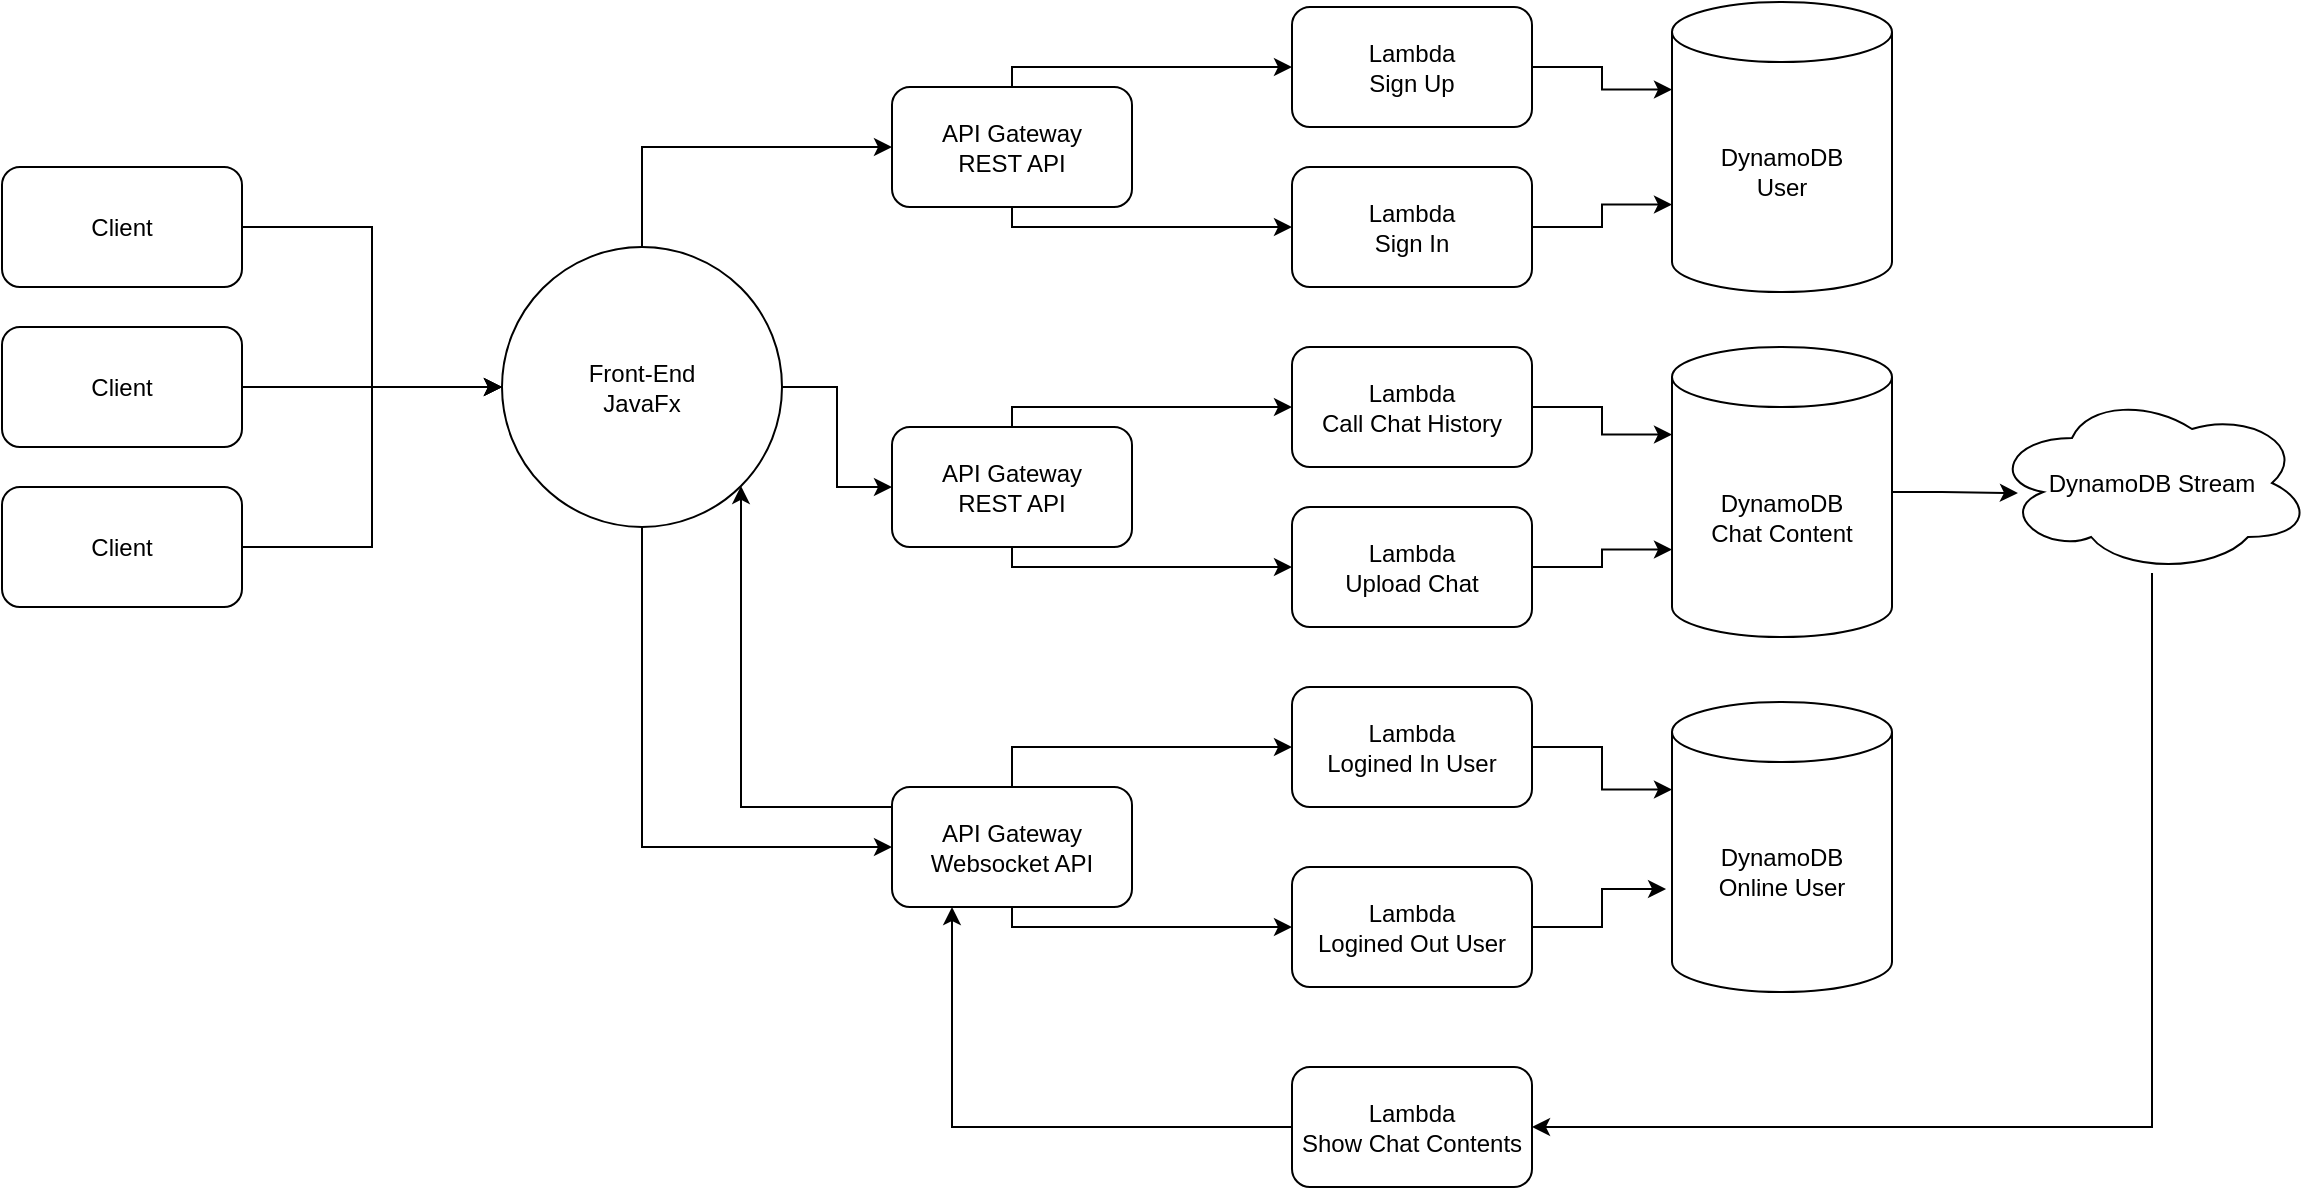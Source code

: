 <mxfile version="23.1.5" type="device">
  <diagram name="페이지-1" id="TNTKnOIE_soPbpbf8GO_">
    <mxGraphModel dx="1969" dy="1125" grid="1" gridSize="10" guides="1" tooltips="1" connect="1" arrows="1" fold="1" page="1" pageScale="1" pageWidth="850" pageHeight="1100" math="0" shadow="0">
      <root>
        <mxCell id="0" />
        <mxCell id="1" parent="0" />
        <mxCell id="S3ZYmZpTCyuNehp0bLJX-6" style="edgeStyle=orthogonalEdgeStyle;rounded=0;orthogonalLoop=1;jettySize=auto;html=1;entryX=0;entryY=0.5;entryDx=0;entryDy=0;" parent="1" source="S3ZYmZpTCyuNehp0bLJX-1" target="S3ZYmZpTCyuNehp0bLJX-4" edge="1">
          <mxGeometry relative="1" as="geometry" />
        </mxCell>
        <mxCell id="S3ZYmZpTCyuNehp0bLJX-1" value="Client" style="rounded=1;whiteSpace=wrap;html=1;" parent="1" vertex="1">
          <mxGeometry x="280" y="382.5" width="120" height="60" as="geometry" />
        </mxCell>
        <mxCell id="S3ZYmZpTCyuNehp0bLJX-2" value="Client" style="rounded=1;whiteSpace=wrap;html=1;" parent="1" vertex="1">
          <mxGeometry x="280" y="462.5" width="120" height="60" as="geometry" />
        </mxCell>
        <mxCell id="S3ZYmZpTCyuNehp0bLJX-5" style="edgeStyle=orthogonalEdgeStyle;rounded=0;orthogonalLoop=1;jettySize=auto;html=1;entryX=0;entryY=0.5;entryDx=0;entryDy=0;" parent="1" source="S3ZYmZpTCyuNehp0bLJX-3" target="S3ZYmZpTCyuNehp0bLJX-4" edge="1">
          <mxGeometry relative="1" as="geometry" />
        </mxCell>
        <mxCell id="S3ZYmZpTCyuNehp0bLJX-3" value="Client" style="rounded=1;whiteSpace=wrap;html=1;" parent="1" vertex="1">
          <mxGeometry x="280" y="302.5" width="120" height="60" as="geometry" />
        </mxCell>
        <mxCell id="S3ZYmZpTCyuNehp0bLJX-13" style="edgeStyle=orthogonalEdgeStyle;rounded=0;orthogonalLoop=1;jettySize=auto;html=1;entryX=0;entryY=0.5;entryDx=0;entryDy=0;" parent="1" source="S3ZYmZpTCyuNehp0bLJX-4" target="S3ZYmZpTCyuNehp0bLJX-12" edge="1">
          <mxGeometry relative="1" as="geometry">
            <Array as="points">
              <mxPoint x="600" y="292.5" />
            </Array>
          </mxGeometry>
        </mxCell>
        <mxCell id="S3ZYmZpTCyuNehp0bLJX-14" style="edgeStyle=orthogonalEdgeStyle;rounded=0;orthogonalLoop=1;jettySize=auto;html=1;entryX=0;entryY=0.5;entryDx=0;entryDy=0;" parent="1" source="S3ZYmZpTCyuNehp0bLJX-4" target="S3ZYmZpTCyuNehp0bLJX-9" edge="1">
          <mxGeometry relative="1" as="geometry">
            <Array as="points">
              <mxPoint x="600" y="642.5" />
            </Array>
          </mxGeometry>
        </mxCell>
        <mxCell id="S3ZYmZpTCyuNehp0bLJX-15" style="edgeStyle=orthogonalEdgeStyle;rounded=0;orthogonalLoop=1;jettySize=auto;html=1;entryX=0;entryY=0.5;entryDx=0;entryDy=0;" parent="1" source="S3ZYmZpTCyuNehp0bLJX-4" target="S3ZYmZpTCyuNehp0bLJX-8" edge="1">
          <mxGeometry relative="1" as="geometry" />
        </mxCell>
        <mxCell id="S3ZYmZpTCyuNehp0bLJX-4" value="Front-End&lt;br&gt;JavaFx" style="ellipse;whiteSpace=wrap;html=1;aspect=fixed;" parent="1" vertex="1">
          <mxGeometry x="530" y="342.5" width="140" height="140" as="geometry" />
        </mxCell>
        <mxCell id="S3ZYmZpTCyuNehp0bLJX-7" style="edgeStyle=orthogonalEdgeStyle;rounded=0;orthogonalLoop=1;jettySize=auto;html=1;" parent="1" source="S3ZYmZpTCyuNehp0bLJX-2" target="S3ZYmZpTCyuNehp0bLJX-4" edge="1">
          <mxGeometry relative="1" as="geometry" />
        </mxCell>
        <mxCell id="S3ZYmZpTCyuNehp0bLJX-25" style="edgeStyle=orthogonalEdgeStyle;rounded=0;orthogonalLoop=1;jettySize=auto;html=1;entryX=0;entryY=0.5;entryDx=0;entryDy=0;" parent="1" source="S3ZYmZpTCyuNehp0bLJX-8" target="S3ZYmZpTCyuNehp0bLJX-24" edge="1">
          <mxGeometry relative="1" as="geometry">
            <Array as="points">
              <mxPoint x="785" y="422.5" />
            </Array>
          </mxGeometry>
        </mxCell>
        <mxCell id="S3ZYmZpTCyuNehp0bLJX-27" style="edgeStyle=orthogonalEdgeStyle;rounded=0;orthogonalLoop=1;jettySize=auto;html=1;entryX=0;entryY=0.5;entryDx=0;entryDy=0;" parent="1" source="S3ZYmZpTCyuNehp0bLJX-8" target="S3ZYmZpTCyuNehp0bLJX-26" edge="1">
          <mxGeometry relative="1" as="geometry">
            <Array as="points">
              <mxPoint x="785" y="502.5" />
            </Array>
          </mxGeometry>
        </mxCell>
        <mxCell id="S3ZYmZpTCyuNehp0bLJX-8" value="API Gateway&lt;br&gt;REST API" style="rounded=1;whiteSpace=wrap;html=1;" parent="1" vertex="1">
          <mxGeometry x="725" y="432.5" width="120" height="60" as="geometry" />
        </mxCell>
        <mxCell id="S3ZYmZpTCyuNehp0bLJX-33" style="edgeStyle=orthogonalEdgeStyle;rounded=0;orthogonalLoop=1;jettySize=auto;html=1;entryX=0;entryY=0.5;entryDx=0;entryDy=0;" parent="1" source="S3ZYmZpTCyuNehp0bLJX-9" target="S3ZYmZpTCyuNehp0bLJX-31" edge="1">
          <mxGeometry relative="1" as="geometry">
            <Array as="points">
              <mxPoint x="785" y="592.5" />
            </Array>
          </mxGeometry>
        </mxCell>
        <mxCell id="S3ZYmZpTCyuNehp0bLJX-36" style="edgeStyle=orthogonalEdgeStyle;rounded=0;orthogonalLoop=1;jettySize=auto;html=1;entryX=0;entryY=0.5;entryDx=0;entryDy=0;" parent="1" source="S3ZYmZpTCyuNehp0bLJX-9" target="S3ZYmZpTCyuNehp0bLJX-32" edge="1">
          <mxGeometry relative="1" as="geometry">
            <Array as="points">
              <mxPoint x="785" y="682.5" />
            </Array>
          </mxGeometry>
        </mxCell>
        <mxCell id="S3ZYmZpTCyuNehp0bLJX-45" style="edgeStyle=orthogonalEdgeStyle;rounded=0;orthogonalLoop=1;jettySize=auto;html=1;entryX=1;entryY=1;entryDx=0;entryDy=0;" parent="1" source="S3ZYmZpTCyuNehp0bLJX-9" target="S3ZYmZpTCyuNehp0bLJX-4" edge="1">
          <mxGeometry relative="1" as="geometry">
            <Array as="points">
              <mxPoint x="650" y="622.5" />
            </Array>
          </mxGeometry>
        </mxCell>
        <mxCell id="S3ZYmZpTCyuNehp0bLJX-9" value="API Gateway&lt;br&gt;Websocket API" style="rounded=1;whiteSpace=wrap;html=1;" parent="1" vertex="1">
          <mxGeometry x="725" y="612.5" width="120" height="60" as="geometry" />
        </mxCell>
        <mxCell id="S3ZYmZpTCyuNehp0bLJX-18" style="edgeStyle=orthogonalEdgeStyle;rounded=0;orthogonalLoop=1;jettySize=auto;html=1;entryX=0;entryY=0.5;entryDx=0;entryDy=0;" parent="1" source="S3ZYmZpTCyuNehp0bLJX-12" target="S3ZYmZpTCyuNehp0bLJX-16" edge="1">
          <mxGeometry relative="1" as="geometry">
            <Array as="points">
              <mxPoint x="785" y="252.5" />
            </Array>
          </mxGeometry>
        </mxCell>
        <mxCell id="S3ZYmZpTCyuNehp0bLJX-19" style="edgeStyle=orthogonalEdgeStyle;rounded=0;orthogonalLoop=1;jettySize=auto;html=1;entryX=0;entryY=0.5;entryDx=0;entryDy=0;" parent="1" source="S3ZYmZpTCyuNehp0bLJX-12" target="S3ZYmZpTCyuNehp0bLJX-17" edge="1">
          <mxGeometry relative="1" as="geometry">
            <Array as="points">
              <mxPoint x="785" y="332.5" />
            </Array>
          </mxGeometry>
        </mxCell>
        <mxCell id="S3ZYmZpTCyuNehp0bLJX-12" value="API Gateway&lt;br&gt;REST API" style="rounded=1;whiteSpace=wrap;html=1;" parent="1" vertex="1">
          <mxGeometry x="725" y="262.5" width="120" height="60" as="geometry" />
        </mxCell>
        <mxCell id="S3ZYmZpTCyuNehp0bLJX-16" value="Lambda&lt;br&gt;Sign Up" style="rounded=1;whiteSpace=wrap;html=1;" parent="1" vertex="1">
          <mxGeometry x="925" y="222.5" width="120" height="60" as="geometry" />
        </mxCell>
        <mxCell id="S3ZYmZpTCyuNehp0bLJX-17" value="Lambda&lt;br&gt;Sign In" style="rounded=1;whiteSpace=wrap;html=1;" parent="1" vertex="1">
          <mxGeometry x="925" y="302.5" width="120" height="60" as="geometry" />
        </mxCell>
        <mxCell id="S3ZYmZpTCyuNehp0bLJX-21" value="DynamoDB&lt;br&gt;User" style="shape=cylinder3;whiteSpace=wrap;html=1;boundedLbl=1;backgroundOutline=1;size=15;" parent="1" vertex="1">
          <mxGeometry x="1115" y="220" width="110" height="145" as="geometry" />
        </mxCell>
        <mxCell id="S3ZYmZpTCyuNehp0bLJX-22" style="edgeStyle=orthogonalEdgeStyle;rounded=0;orthogonalLoop=1;jettySize=auto;html=1;entryX=0;entryY=0;entryDx=0;entryDy=43.75;entryPerimeter=0;" parent="1" source="S3ZYmZpTCyuNehp0bLJX-16" target="S3ZYmZpTCyuNehp0bLJX-21" edge="1">
          <mxGeometry relative="1" as="geometry" />
        </mxCell>
        <mxCell id="S3ZYmZpTCyuNehp0bLJX-23" style="edgeStyle=orthogonalEdgeStyle;rounded=0;orthogonalLoop=1;jettySize=auto;html=1;entryX=0;entryY=0;entryDx=0;entryDy=101.25;entryPerimeter=0;" parent="1" source="S3ZYmZpTCyuNehp0bLJX-17" target="S3ZYmZpTCyuNehp0bLJX-21" edge="1">
          <mxGeometry relative="1" as="geometry" />
        </mxCell>
        <mxCell id="S3ZYmZpTCyuNehp0bLJX-24" value="Lambda&lt;br&gt;Call Chat History" style="rounded=1;whiteSpace=wrap;html=1;" parent="1" vertex="1">
          <mxGeometry x="925" y="392.5" width="120" height="60" as="geometry" />
        </mxCell>
        <mxCell id="S3ZYmZpTCyuNehp0bLJX-26" value="Lambda&lt;br&gt;Upload Chat" style="rounded=1;whiteSpace=wrap;html=1;" parent="1" vertex="1">
          <mxGeometry x="925" y="472.5" width="120" height="60" as="geometry" />
        </mxCell>
        <mxCell id="S3ZYmZpTCyuNehp0bLJX-28" value="DynamoDB&lt;br&gt;Chat Content" style="shape=cylinder3;whiteSpace=wrap;html=1;boundedLbl=1;backgroundOutline=1;size=15;" parent="1" vertex="1">
          <mxGeometry x="1115" y="392.5" width="110" height="145" as="geometry" />
        </mxCell>
        <mxCell id="S3ZYmZpTCyuNehp0bLJX-29" style="edgeStyle=orthogonalEdgeStyle;rounded=0;orthogonalLoop=1;jettySize=auto;html=1;entryX=0;entryY=0;entryDx=0;entryDy=43.75;entryPerimeter=0;" parent="1" source="S3ZYmZpTCyuNehp0bLJX-24" target="S3ZYmZpTCyuNehp0bLJX-28" edge="1">
          <mxGeometry relative="1" as="geometry" />
        </mxCell>
        <mxCell id="S3ZYmZpTCyuNehp0bLJX-30" style="edgeStyle=orthogonalEdgeStyle;rounded=0;orthogonalLoop=1;jettySize=auto;html=1;entryX=0;entryY=0;entryDx=0;entryDy=101.25;entryPerimeter=0;" parent="1" source="S3ZYmZpTCyuNehp0bLJX-26" target="S3ZYmZpTCyuNehp0bLJX-28" edge="1">
          <mxGeometry relative="1" as="geometry" />
        </mxCell>
        <mxCell id="S3ZYmZpTCyuNehp0bLJX-31" value="Lambda&lt;br&gt;Logined In User" style="rounded=1;whiteSpace=wrap;html=1;" parent="1" vertex="1">
          <mxGeometry x="925" y="562.5" width="120" height="60" as="geometry" />
        </mxCell>
        <mxCell id="S3ZYmZpTCyuNehp0bLJX-32" value="Lambda&lt;br&gt;Logined Out User" style="rounded=1;whiteSpace=wrap;html=1;" parent="1" vertex="1">
          <mxGeometry x="925" y="652.5" width="120" height="60" as="geometry" />
        </mxCell>
        <mxCell id="S3ZYmZpTCyuNehp0bLJX-37" value="DynamoDB&lt;br&gt;Online User" style="shape=cylinder3;whiteSpace=wrap;html=1;boundedLbl=1;backgroundOutline=1;size=15;" parent="1" vertex="1">
          <mxGeometry x="1115" y="570" width="110" height="145" as="geometry" />
        </mxCell>
        <mxCell id="S3ZYmZpTCyuNehp0bLJX-38" style="edgeStyle=orthogonalEdgeStyle;rounded=0;orthogonalLoop=1;jettySize=auto;html=1;entryX=0;entryY=0;entryDx=0;entryDy=43.75;entryPerimeter=0;" parent="1" source="S3ZYmZpTCyuNehp0bLJX-31" target="S3ZYmZpTCyuNehp0bLJX-37" edge="1">
          <mxGeometry relative="1" as="geometry" />
        </mxCell>
        <mxCell id="S3ZYmZpTCyuNehp0bLJX-39" style="edgeStyle=orthogonalEdgeStyle;rounded=0;orthogonalLoop=1;jettySize=auto;html=1;entryX=-0.027;entryY=0.645;entryDx=0;entryDy=0;entryPerimeter=0;" parent="1" source="S3ZYmZpTCyuNehp0bLJX-32" target="S3ZYmZpTCyuNehp0bLJX-37" edge="1">
          <mxGeometry relative="1" as="geometry" />
        </mxCell>
        <mxCell id="S3ZYmZpTCyuNehp0bLJX-43" style="edgeStyle=orthogonalEdgeStyle;rounded=0;orthogonalLoop=1;jettySize=auto;html=1;entryX=1;entryY=0.5;entryDx=0;entryDy=0;" parent="1" source="S3ZYmZpTCyuNehp0bLJX-40" target="S3ZYmZpTCyuNehp0bLJX-42" edge="1">
          <mxGeometry relative="1" as="geometry">
            <Array as="points">
              <mxPoint x="1355" y="782.5" />
            </Array>
          </mxGeometry>
        </mxCell>
        <mxCell id="S3ZYmZpTCyuNehp0bLJX-40" value="DynamoDB Stream" style="ellipse;shape=cloud;whiteSpace=wrap;html=1;" parent="1" vertex="1">
          <mxGeometry x="1275" y="415.5" width="160" height="90" as="geometry" />
        </mxCell>
        <mxCell id="S3ZYmZpTCyuNehp0bLJX-41" style="edgeStyle=orthogonalEdgeStyle;rounded=0;orthogonalLoop=1;jettySize=auto;html=1;entryX=0.081;entryY=0.556;entryDx=0;entryDy=0;entryPerimeter=0;" parent="1" source="S3ZYmZpTCyuNehp0bLJX-28" target="S3ZYmZpTCyuNehp0bLJX-40" edge="1">
          <mxGeometry relative="1" as="geometry" />
        </mxCell>
        <mxCell id="S3ZYmZpTCyuNehp0bLJX-44" style="edgeStyle=orthogonalEdgeStyle;rounded=0;orthogonalLoop=1;jettySize=auto;html=1;entryX=0.25;entryY=1;entryDx=0;entryDy=0;" parent="1" source="S3ZYmZpTCyuNehp0bLJX-42" target="S3ZYmZpTCyuNehp0bLJX-9" edge="1">
          <mxGeometry relative="1" as="geometry" />
        </mxCell>
        <mxCell id="S3ZYmZpTCyuNehp0bLJX-42" value="Lambda&lt;br&gt;Show Chat Contents" style="rounded=1;whiteSpace=wrap;html=1;" parent="1" vertex="1">
          <mxGeometry x="925" y="752.5" width="120" height="60" as="geometry" />
        </mxCell>
      </root>
    </mxGraphModel>
  </diagram>
</mxfile>
